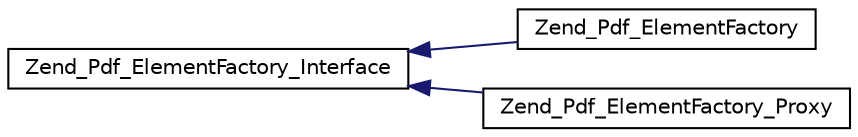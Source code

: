 digraph G
{
  edge [fontname="Helvetica",fontsize="10",labelfontname="Helvetica",labelfontsize="10"];
  node [fontname="Helvetica",fontsize="10",shape=record];
  rankdir="LR";
  Node1 [label="Zend_Pdf_ElementFactory_Interface",height=0.2,width=0.4,color="black", fillcolor="white", style="filled",URL="$interface_zend___pdf___element_factory___interface.html"];
  Node1 -> Node2 [dir="back",color="midnightblue",fontsize="10",style="solid",fontname="Helvetica"];
  Node2 [label="Zend_Pdf_ElementFactory",height=0.2,width=0.4,color="black", fillcolor="white", style="filled",URL="$class_zend___pdf___element_factory.html"];
  Node1 -> Node3 [dir="back",color="midnightblue",fontsize="10",style="solid",fontname="Helvetica"];
  Node3 [label="Zend_Pdf_ElementFactory_Proxy",height=0.2,width=0.4,color="black", fillcolor="white", style="filled",URL="$class_zend___pdf___element_factory___proxy.html"];
}
